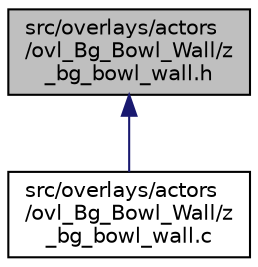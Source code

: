 digraph "src/overlays/actors/ovl_Bg_Bowl_Wall/z_bg_bowl_wall.h"
{
 // LATEX_PDF_SIZE
  edge [fontname="Helvetica",fontsize="10",labelfontname="Helvetica",labelfontsize="10"];
  node [fontname="Helvetica",fontsize="10",shape=record];
  Node1 [label="src/overlays/actors\l/ovl_Bg_Bowl_Wall/z\l_bg_bowl_wall.h",height=0.2,width=0.4,color="black", fillcolor="grey75", style="filled", fontcolor="black",tooltip=" "];
  Node1 -> Node2 [dir="back",color="midnightblue",fontsize="10",style="solid",fontname="Helvetica"];
  Node2 [label="src/overlays/actors\l/ovl_Bg_Bowl_Wall/z\l_bg_bowl_wall.c",height=0.2,width=0.4,color="black", fillcolor="white", style="filled",URL="$db/d84/z__bg__bowl__wall_8c.html",tooltip=" "];
}
